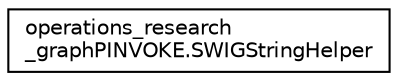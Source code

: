 digraph "Graphical Class Hierarchy"
{
 // LATEX_PDF_SIZE
  edge [fontname="Helvetica",fontsize="10",labelfontname="Helvetica",labelfontsize="10"];
  node [fontname="Helvetica",fontsize="10",shape=record];
  rankdir="LR";
  Node0 [label="operations_research\l_graphPINVOKE.SWIGStringHelper",height=0.2,width=0.4,color="black", fillcolor="white", style="filled",URL="$classGoogle_1_1OrTools_1_1Graph_1_1operations__research__graphPINVOKE_1_1SWIGStringHelper.html",tooltip=" "];
}
